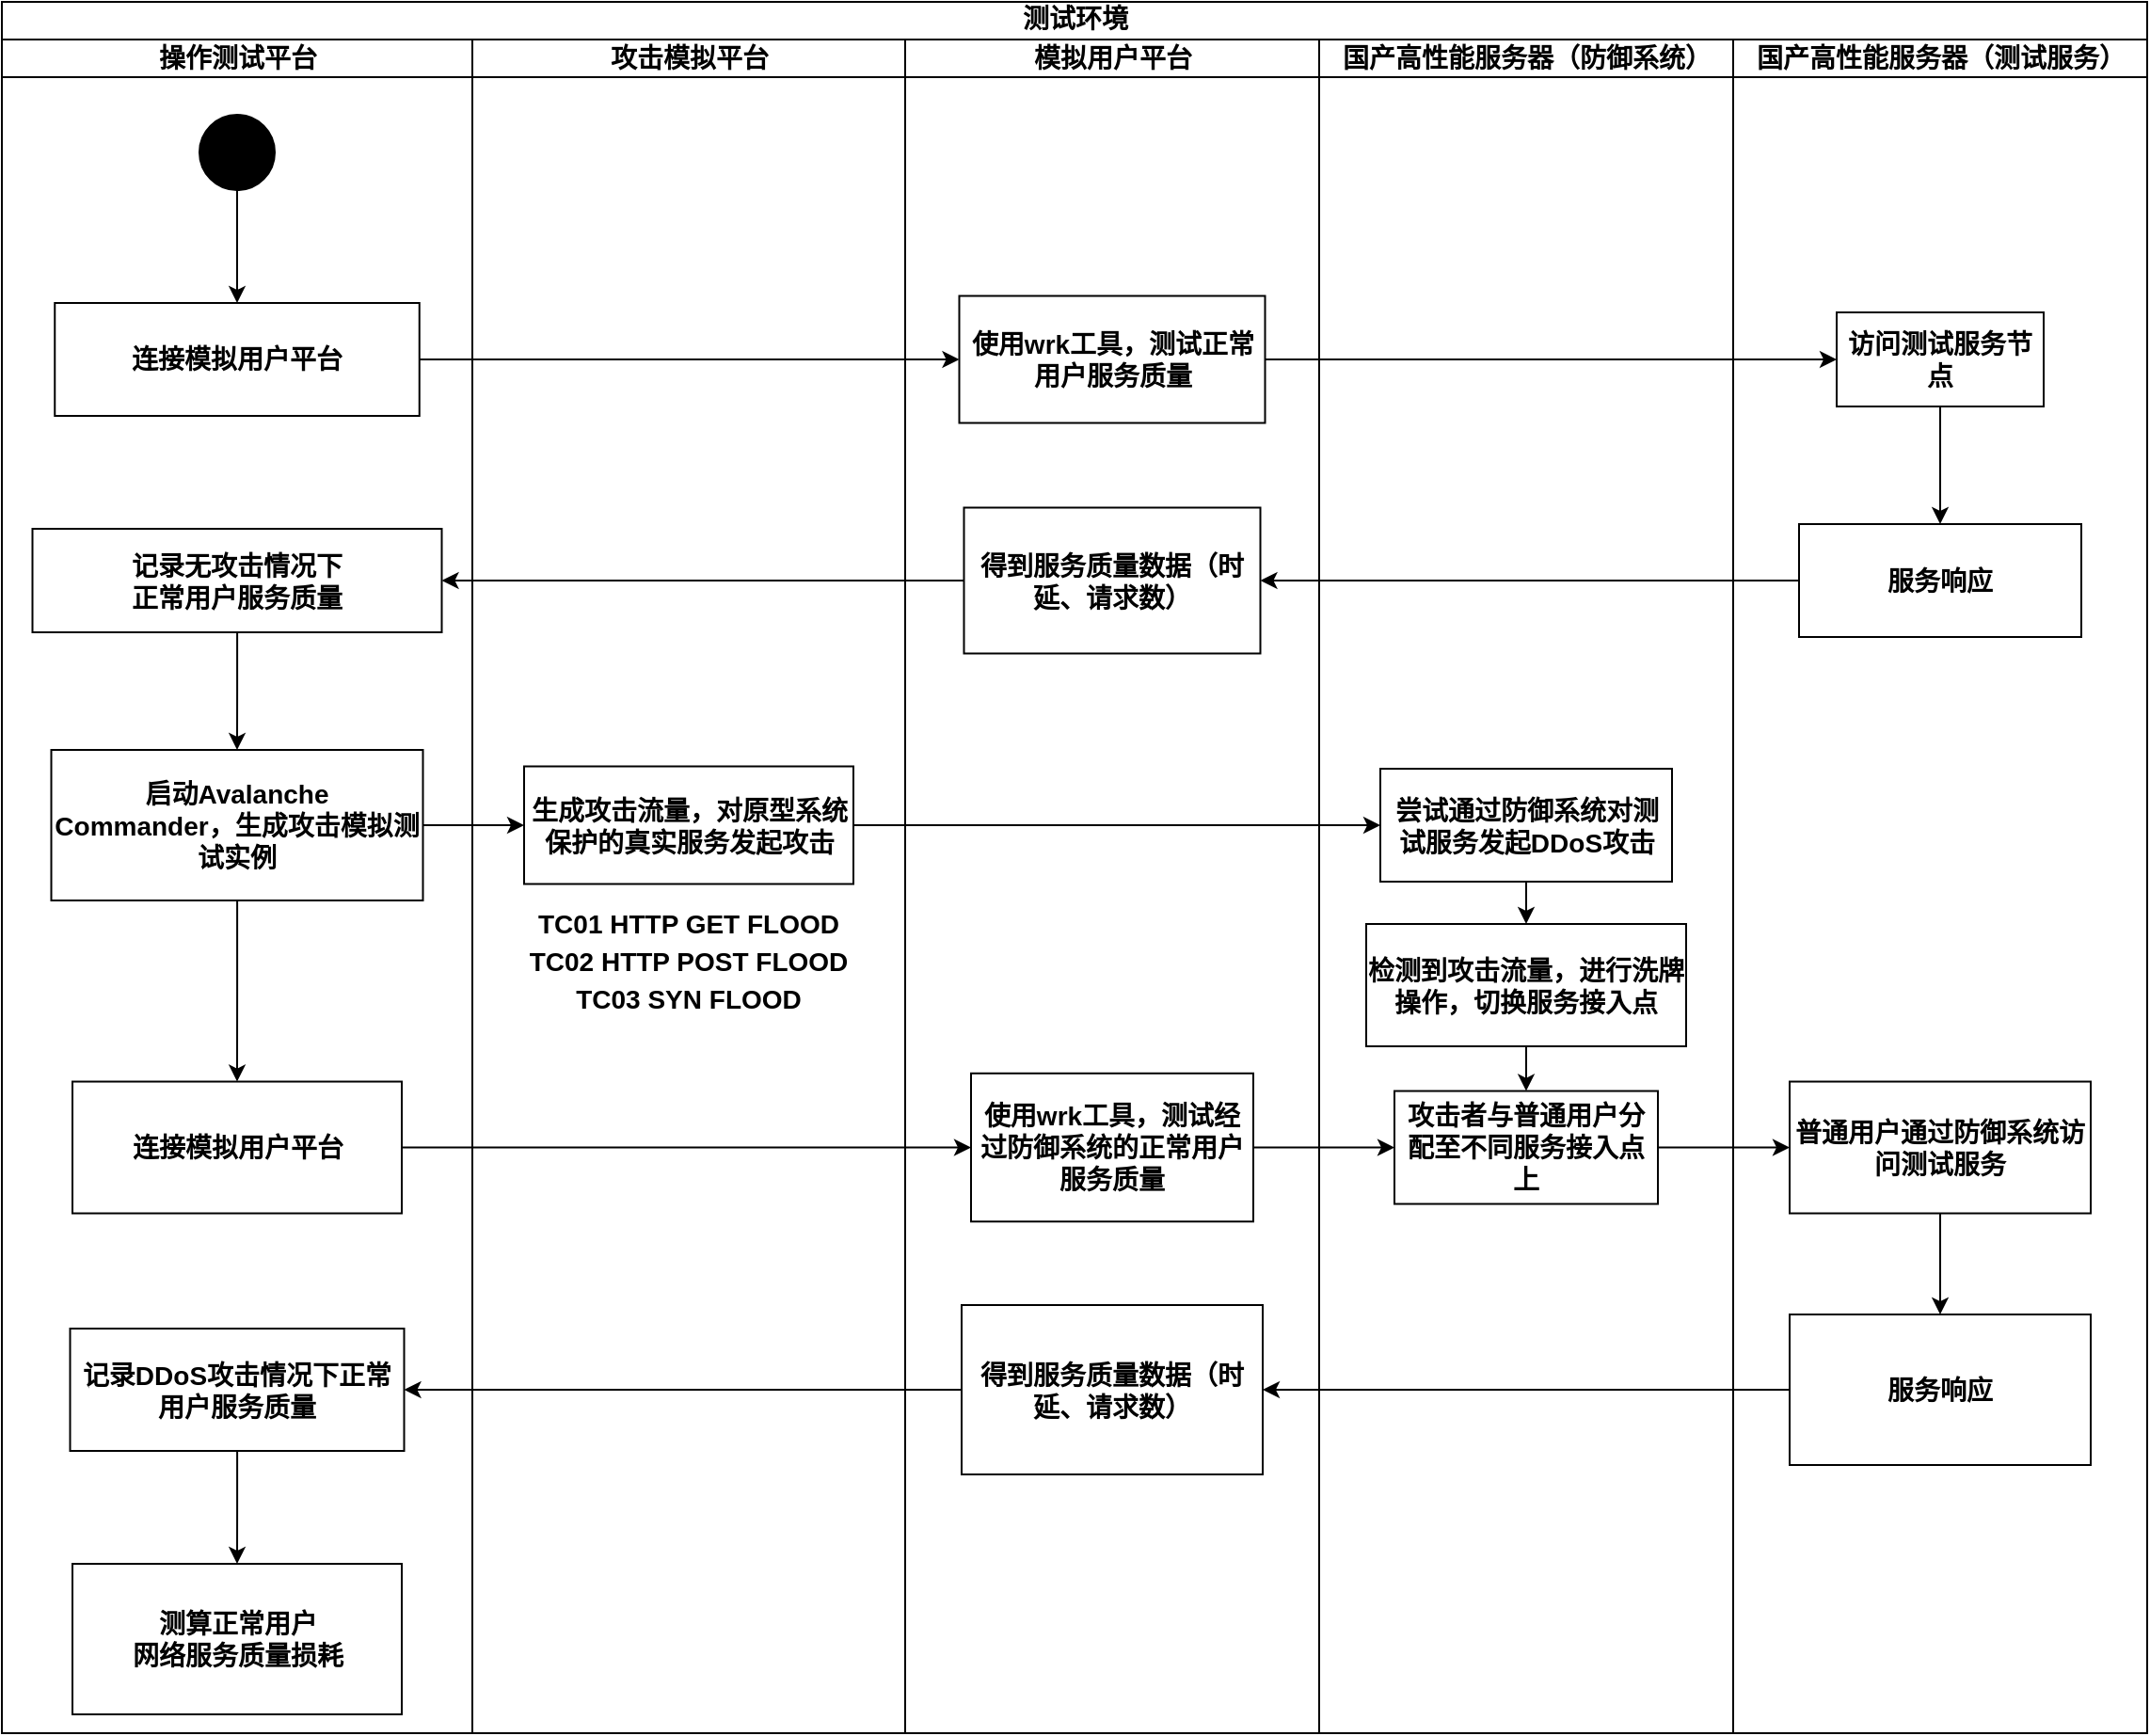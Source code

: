 <mxfile version="24.7.6">
  <diagram name="Page-1" id="0783ab3e-0a74-02c8-0abd-f7b4e66b4bec">
    <mxGraphModel dx="3013" dy="1233" grid="1" gridSize="10" guides="1" tooltips="1" connect="1" arrows="1" fold="1" page="1" pageScale="1" pageWidth="850" pageHeight="1100" background="none" math="0" shadow="0">
      <root>
        <mxCell id="0" />
        <mxCell id="1" parent="0" />
        <mxCell id="1c1d494c118603dd-1" value="测试环境" style="swimlane;html=1;childLayout=stackLayout;startSize=20;rounded=0;shadow=0;comic=0;labelBackgroundColor=none;strokeWidth=1;fontFamily=Verdana;fontSize=14;align=center;fontStyle=1" parent="1" vertex="1">
          <mxGeometry x="-635" y="20" width="1140" height="920" as="geometry" />
        </mxCell>
        <mxCell id="1c1d494c118603dd-2" value="操作测试平台" style="swimlane;html=1;startSize=20;fontSize=14;fontStyle=1" parent="1c1d494c118603dd-1" vertex="1">
          <mxGeometry y="20" width="250" height="900" as="geometry">
            <mxRectangle y="20" width="40" height="970" as="alternateBounds" />
          </mxGeometry>
        </mxCell>
        <mxCell id="c8bBNgQ8aryZoF3C_Iw8-72" style="edgeStyle=orthogonalEdgeStyle;rounded=0;orthogonalLoop=1;jettySize=auto;html=1;entryX=0.5;entryY=0;entryDx=0;entryDy=0;fontSize=14;fontStyle=1" parent="1c1d494c118603dd-2" source="60571a20871a0731-4" target="c8bBNgQ8aryZoF3C_Iw8-36" edge="1">
          <mxGeometry relative="1" as="geometry" />
        </mxCell>
        <mxCell id="60571a20871a0731-4" value="" style="ellipse;whiteSpace=wrap;html=1;rounded=0;shadow=0;comic=0;labelBackgroundColor=none;strokeWidth=1;fillColor=#000000;fontFamily=Verdana;fontSize=14;align=center;fontStyle=1" parent="1c1d494c118603dd-2" vertex="1">
          <mxGeometry x="105" y="40" width="40" height="40" as="geometry" />
        </mxCell>
        <mxCell id="c8bBNgQ8aryZoF3C_Iw8-36" value="连接模拟用户平台" style="html=1;whiteSpace=wrap;fontSize=14;fontStyle=1" parent="1c1d494c118603dd-2" vertex="1">
          <mxGeometry x="28.125" y="140" width="193.75" height="60" as="geometry" />
        </mxCell>
        <mxCell id="uV9IjcAgHgPdETeR11ij-34" style="edgeStyle=orthogonalEdgeStyle;rounded=0;orthogonalLoop=1;jettySize=auto;html=1;entryX=0.5;entryY=0;entryDx=0;entryDy=0;fontSize=14;" edge="1" parent="1c1d494c118603dd-2" source="c8bBNgQ8aryZoF3C_Iw8-46" target="c8bBNgQ8aryZoF3C_Iw8-48">
          <mxGeometry relative="1" as="geometry" />
        </mxCell>
        <mxCell id="c8bBNgQ8aryZoF3C_Iw8-46" value="记录无攻击情况下&lt;div style=&quot;font-size: 14px;&quot;&gt;正常用户服务质量&lt;/div&gt;" style="html=1;whiteSpace=wrap;fontSize=14;fontStyle=1" parent="1c1d494c118603dd-2" vertex="1">
          <mxGeometry x="16.25" y="260" width="217.5" height="55" as="geometry" />
        </mxCell>
        <mxCell id="c8bBNgQ8aryZoF3C_Iw8-48" value="&lt;font style=&quot;font-size: 14px;&quot; face=&quot;Helvetica&quot;&gt;启动&lt;span style=&quot;background-color: initial; font-size: 14px;&quot;&gt;Avalanche Commander，生成攻击模拟测试实例&lt;/span&gt;&lt;/font&gt;" style="html=1;whiteSpace=wrap;fontSize=14;fontStyle=1" parent="1c1d494c118603dd-2" vertex="1">
          <mxGeometry x="26.25" y="377.5" width="197.5" height="80" as="geometry" />
        </mxCell>
        <mxCell id="c8bBNgQ8aryZoF3C_Iw8-71" value="测算正常用户&lt;div style=&quot;font-size: 14px;&quot;&gt;网络服务质量损耗&lt;/div&gt;" style="html=1;whiteSpace=wrap;fontSize=14;fontStyle=1" parent="1c1d494c118603dd-2" vertex="1">
          <mxGeometry x="37.5" y="810" width="175" height="80" as="geometry" />
        </mxCell>
        <mxCell id="uV9IjcAgHgPdETeR11ij-24" style="edgeStyle=orthogonalEdgeStyle;rounded=0;orthogonalLoop=1;jettySize=auto;html=1;entryX=0.5;entryY=0;entryDx=0;entryDy=0;fontSize=14;fontStyle=1" edge="1" parent="1c1d494c118603dd-2" source="c8bBNgQ8aryZoF3C_Iw8-68" target="c8bBNgQ8aryZoF3C_Iw8-71">
          <mxGeometry relative="1" as="geometry">
            <mxPoint x="105" y="970" as="targetPoint" />
          </mxGeometry>
        </mxCell>
        <mxCell id="c8bBNgQ8aryZoF3C_Iw8-68" value="记录DDoS攻击情况下正常&lt;span style=&quot;background-color: initial; font-size: 14px;&quot;&gt;用户服务质量&lt;/span&gt;" style="html=1;whiteSpace=wrap;fontSize=14;fontStyle=1" parent="1c1d494c118603dd-2" vertex="1">
          <mxGeometry x="36.25" y="685" width="177.5" height="65" as="geometry" />
        </mxCell>
        <mxCell id="c8bBNgQ8aryZoF3C_Iw8-51" value="连接模拟用户平台" style="html=1;whiteSpace=wrap;fontSize=14;fontStyle=1" parent="1c1d494c118603dd-2" vertex="1">
          <mxGeometry x="37.5" y="553.76" width="175" height="70" as="geometry" />
        </mxCell>
        <mxCell id="uV9IjcAgHgPdETeR11ij-14" style="edgeStyle=orthogonalEdgeStyle;rounded=0;orthogonalLoop=1;jettySize=auto;html=1;entryX=0.5;entryY=0;entryDx=0;entryDy=0;fontSize=14;fontStyle=1" edge="1" parent="1c1d494c118603dd-2" source="c8bBNgQ8aryZoF3C_Iw8-48" target="c8bBNgQ8aryZoF3C_Iw8-51">
          <mxGeometry relative="1" as="geometry">
            <mxPoint x="100" y="470" as="targetPoint" />
          </mxGeometry>
        </mxCell>
        <mxCell id="1c1d494c118603dd-3" value="攻击模拟平台" style="swimlane;html=1;startSize=20;fontSize=14;fontStyle=1" parent="1c1d494c118603dd-1" vertex="1">
          <mxGeometry x="250" y="20" width="230" height="900" as="geometry" />
        </mxCell>
        <mxCell id="c8bBNgQ8aryZoF3C_Iw8-53" value="生成攻击流量，对原型系统保护的真实服务发起攻击" style="html=1;whiteSpace=wrap;fontSize=14;fontStyle=1" parent="1c1d494c118603dd-3" vertex="1">
          <mxGeometry x="27.5" y="386.25" width="175" height="62.5" as="geometry" />
        </mxCell>
        <mxCell id="uV9IjcAgHgPdETeR11ij-42" value="&lt;b&gt;TC01 HTTP GET FLOOD&lt;/b&gt;" style="text;html=1;align=center;verticalAlign=middle;whiteSpace=wrap;rounded=0;fontSize=14;" vertex="1" parent="1c1d494c118603dd-3">
          <mxGeometry x="20" y="460" width="190" height="20" as="geometry" />
        </mxCell>
        <mxCell id="uV9IjcAgHgPdETeR11ij-44" value="&lt;b&gt;TC03 SYN FLOOD&lt;/b&gt;" style="text;html=1;align=center;verticalAlign=middle;whiteSpace=wrap;rounded=0;fontSize=14;" vertex="1" parent="1c1d494c118603dd-3">
          <mxGeometry x="20" y="500" width="190" height="20" as="geometry" />
        </mxCell>
        <mxCell id="uV9IjcAgHgPdETeR11ij-43" value="&lt;b&gt;TC02 HTTP POST FLOOD&lt;/b&gt;" style="text;html=1;align=center;verticalAlign=middle;whiteSpace=wrap;rounded=0;fontSize=14;" vertex="1" parent="1c1d494c118603dd-3">
          <mxGeometry x="20" y="480" width="190" height="20" as="geometry" />
        </mxCell>
        <mxCell id="1c1d494c118603dd-4" value="模拟用户平台" style="swimlane;html=1;startSize=20;fontSize=14;fontStyle=1" parent="1c1d494c118603dd-1" vertex="1">
          <mxGeometry x="480" y="20" width="220" height="900" as="geometry" />
        </mxCell>
        <mxCell id="c8bBNgQ8aryZoF3C_Iw8-38" value="使用wrk工具，测试正常用户服务质量" style="html=1;whiteSpace=wrap;fontSize=14;fontStyle=1" parent="1c1d494c118603dd-4" vertex="1">
          <mxGeometry x="28.75" y="136.25" width="162.5" height="67.5" as="geometry" />
        </mxCell>
        <mxCell id="c8bBNgQ8aryZoF3C_Iw8-44" value="得到服务质量数据（时延、请求数）" style="html=1;whiteSpace=wrap;fontSize=14;fontStyle=1" parent="1c1d494c118603dd-4" vertex="1">
          <mxGeometry x="31.25" y="248.75" width="157.5" height="77.5" as="geometry" />
        </mxCell>
        <mxCell id="c8bBNgQ8aryZoF3C_Iw8-66" value="得到服务质量数据（时延、请求数）" style="html=1;whiteSpace=wrap;fontSize=14;fontStyle=1" parent="1c1d494c118603dd-4" vertex="1">
          <mxGeometry x="30" y="672.5" width="160" height="90" as="geometry" />
        </mxCell>
        <mxCell id="c8bBNgQ8aryZoF3C_Iw8-56" value="使用wrk工具，测试经过防御系统的正常用户服务质量" style="html=1;whiteSpace=wrap;fontSize=14;fontStyle=1" parent="1c1d494c118603dd-4" vertex="1">
          <mxGeometry x="35" y="549.38" width="150" height="78.75" as="geometry" />
        </mxCell>
        <mxCell id="c8bBNgQ8aryZoF3C_Iw8-6" value="国产高性能服务器（防御系统）" style="swimlane;html=1;startSize=20;fontSize=14;fontStyle=1" parent="1c1d494c118603dd-1" vertex="1">
          <mxGeometry x="700" y="20" width="220" height="900" as="geometry" />
        </mxCell>
        <mxCell id="uV9IjcAgHgPdETeR11ij-12" style="edgeStyle=orthogonalEdgeStyle;rounded=0;orthogonalLoop=1;jettySize=auto;html=1;entryX=0.5;entryY=0;entryDx=0;entryDy=0;fontSize=14;fontStyle=1" edge="1" parent="c8bBNgQ8aryZoF3C_Iw8-6" source="c8bBNgQ8aryZoF3C_Iw8-59" target="uV9IjcAgHgPdETeR11ij-13">
          <mxGeometry relative="1" as="geometry">
            <mxPoint x="115" y="480" as="targetPoint" />
          </mxGeometry>
        </mxCell>
        <mxCell id="c8bBNgQ8aryZoF3C_Iw8-59" value="尝试通过防御系统对测试服务发起DDoS攻击" style="html=1;whiteSpace=wrap;fontSize=14;fontStyle=1" parent="c8bBNgQ8aryZoF3C_Iw8-6" vertex="1">
          <mxGeometry x="32.5" y="387.5" width="155" height="60" as="geometry" />
        </mxCell>
        <mxCell id="c8bBNgQ8aryZoF3C_Iw8-61" value="攻击者与普通用户分配至不同服务接入点上" style="html=1;whiteSpace=wrap;fontSize=14;fontStyle=1" parent="c8bBNgQ8aryZoF3C_Iw8-6" vertex="1">
          <mxGeometry x="40" y="558.76" width="140" height="60" as="geometry" />
        </mxCell>
        <mxCell id="uV9IjcAgHgPdETeR11ij-20" style="edgeStyle=orthogonalEdgeStyle;rounded=0;orthogonalLoop=1;jettySize=auto;html=1;entryX=0.5;entryY=0;entryDx=0;entryDy=0;fontSize=14;fontStyle=1" edge="1" parent="c8bBNgQ8aryZoF3C_Iw8-6" source="uV9IjcAgHgPdETeR11ij-13" target="c8bBNgQ8aryZoF3C_Iw8-61">
          <mxGeometry relative="1" as="geometry">
            <mxPoint x="115" y="570" as="targetPoint" />
          </mxGeometry>
        </mxCell>
        <mxCell id="uV9IjcAgHgPdETeR11ij-13" value="检测到攻击流量，进行洗牌操作，切换服务接入点" style="rounded=0;whiteSpace=wrap;html=1;fontSize=14;fontStyle=1" vertex="1" parent="c8bBNgQ8aryZoF3C_Iw8-6">
          <mxGeometry x="25" y="470" width="170" height="65" as="geometry" />
        </mxCell>
        <mxCell id="uV9IjcAgHgPdETeR11ij-1" value="国产高性能服务器（测试服务）" style="swimlane;html=1;startSize=20;fontSize=14;fontStyle=1" vertex="1" parent="1c1d494c118603dd-1">
          <mxGeometry x="920" y="20" width="220" height="900" as="geometry" />
        </mxCell>
        <mxCell id="uV9IjcAgHgPdETeR11ij-5" value="服务响应" style="html=1;whiteSpace=wrap;fontSize=14;fontStyle=1" vertex="1" parent="uV9IjcAgHgPdETeR11ij-1">
          <mxGeometry x="35" y="257.5" width="150" height="60" as="geometry" />
        </mxCell>
        <mxCell id="uV9IjcAgHgPdETeR11ij-29" style="edgeStyle=orthogonalEdgeStyle;rounded=0;orthogonalLoop=1;jettySize=auto;html=1;entryX=0.5;entryY=0;entryDx=0;entryDy=0;fontSize=14;fontStyle=1" edge="1" parent="uV9IjcAgHgPdETeR11ij-1" source="uV9IjcAgHgPdETeR11ij-7" target="uV9IjcAgHgPdETeR11ij-10">
          <mxGeometry relative="1" as="geometry" />
        </mxCell>
        <mxCell id="uV9IjcAgHgPdETeR11ij-7" value="普通用户通过防御系统访问测试服务" style="html=1;whiteSpace=wrap;fontSize=14;fontStyle=1" vertex="1" parent="uV9IjcAgHgPdETeR11ij-1">
          <mxGeometry x="30" y="553.76" width="160" height="70" as="geometry" />
        </mxCell>
        <mxCell id="uV9IjcAgHgPdETeR11ij-26" style="edgeStyle=orthogonalEdgeStyle;rounded=0;orthogonalLoop=1;jettySize=auto;html=1;fontSize=14;fontStyle=1" edge="1" parent="uV9IjcAgHgPdETeR11ij-1" source="c8bBNgQ8aryZoF3C_Iw8-40" target="uV9IjcAgHgPdETeR11ij-5">
          <mxGeometry relative="1" as="geometry" />
        </mxCell>
        <mxCell id="c8bBNgQ8aryZoF3C_Iw8-40" value="访问测试服务节点" style="html=1;whiteSpace=wrap;fontSize=14;fontStyle=1" parent="uV9IjcAgHgPdETeR11ij-1" vertex="1">
          <mxGeometry x="55" y="145" width="110" height="50" as="geometry" />
        </mxCell>
        <mxCell id="uV9IjcAgHgPdETeR11ij-10" value="服务响应" style="html=1;whiteSpace=wrap;fontSize=14;fontStyle=1" vertex="1" parent="uV9IjcAgHgPdETeR11ij-1">
          <mxGeometry x="30" y="677.5" width="160" height="80" as="geometry" />
        </mxCell>
        <mxCell id="c8bBNgQ8aryZoF3C_Iw8-39" style="edgeStyle=orthogonalEdgeStyle;rounded=0;orthogonalLoop=1;jettySize=auto;html=1;entryX=0;entryY=0.5;entryDx=0;entryDy=0;fontSize=14;fontStyle=1" parent="1c1d494c118603dd-1" source="c8bBNgQ8aryZoF3C_Iw8-38" edge="1" target="c8bBNgQ8aryZoF3C_Iw8-40">
          <mxGeometry relative="1" as="geometry">
            <mxPoint x="810" y="185" as="targetPoint" />
          </mxGeometry>
        </mxCell>
        <mxCell id="uV9IjcAgHgPdETeR11ij-4" style="edgeStyle=orthogonalEdgeStyle;rounded=0;orthogonalLoop=1;jettySize=auto;html=1;entryX=1;entryY=0.5;entryDx=0;entryDy=0;fontSize=14;fontStyle=1" edge="1" parent="1c1d494c118603dd-1" source="uV9IjcAgHgPdETeR11ij-5" target="c8bBNgQ8aryZoF3C_Iw8-44">
          <mxGeometry relative="1" as="geometry">
            <mxPoint x="920" y="295" as="targetPoint" />
          </mxGeometry>
        </mxCell>
        <mxCell id="uV9IjcAgHgPdETeR11ij-22" style="edgeStyle=orthogonalEdgeStyle;rounded=0;orthogonalLoop=1;jettySize=auto;html=1;entryX=1;entryY=0.5;entryDx=0;entryDy=0;fontSize=14;fontStyle=1" edge="1" parent="1c1d494c118603dd-1" source="uV9IjcAgHgPdETeR11ij-10" target="c8bBNgQ8aryZoF3C_Iw8-66">
          <mxGeometry relative="1" as="geometry" />
        </mxCell>
        <mxCell id="uV9IjcAgHgPdETeR11ij-23" style="edgeStyle=orthogonalEdgeStyle;rounded=0;orthogonalLoop=1;jettySize=auto;html=1;entryX=1;entryY=0.5;entryDx=0;entryDy=0;fontSize=14;fontStyle=1" edge="1" parent="1c1d494c118603dd-1" source="c8bBNgQ8aryZoF3C_Iw8-66" target="c8bBNgQ8aryZoF3C_Iw8-68">
          <mxGeometry relative="1" as="geometry" />
        </mxCell>
        <mxCell id="uV9IjcAgHgPdETeR11ij-31" style="edgeStyle=orthogonalEdgeStyle;rounded=0;orthogonalLoop=1;jettySize=auto;html=1;entryX=1;entryY=0.5;entryDx=0;entryDy=0;fontSize=14;fontStyle=1" edge="1" parent="1c1d494c118603dd-1" source="c8bBNgQ8aryZoF3C_Iw8-44" target="c8bBNgQ8aryZoF3C_Iw8-46">
          <mxGeometry relative="1" as="geometry" />
        </mxCell>
        <mxCell id="uV9IjcAgHgPdETeR11ij-32" style="edgeStyle=orthogonalEdgeStyle;rounded=0;orthogonalLoop=1;jettySize=auto;html=1;entryX=0;entryY=0.5;entryDx=0;entryDy=0;fontSize=14;fontStyle=1" edge="1" parent="1c1d494c118603dd-1" source="c8bBNgQ8aryZoF3C_Iw8-36" target="c8bBNgQ8aryZoF3C_Iw8-38">
          <mxGeometry relative="1" as="geometry" />
        </mxCell>
        <mxCell id="uV9IjcAgHgPdETeR11ij-33" style="edgeStyle=orthogonalEdgeStyle;rounded=0;orthogonalLoop=1;jettySize=auto;html=1;fontSize=14;" edge="1" parent="1c1d494c118603dd-1" source="c8bBNgQ8aryZoF3C_Iw8-53" target="c8bBNgQ8aryZoF3C_Iw8-59">
          <mxGeometry relative="1" as="geometry" />
        </mxCell>
        <mxCell id="uV9IjcAgHgPdETeR11ij-35" style="edgeStyle=orthogonalEdgeStyle;rounded=0;orthogonalLoop=1;jettySize=auto;html=1;entryX=0;entryY=0.5;entryDx=0;entryDy=0;fontSize=14;" edge="1" parent="1c1d494c118603dd-1" source="c8bBNgQ8aryZoF3C_Iw8-48" target="c8bBNgQ8aryZoF3C_Iw8-53">
          <mxGeometry relative="1" as="geometry" />
        </mxCell>
        <mxCell id="uV9IjcAgHgPdETeR11ij-37" style="edgeStyle=orthogonalEdgeStyle;rounded=0;orthogonalLoop=1;jettySize=auto;html=1;entryX=0;entryY=0.5;entryDx=0;entryDy=0;fontSize=14;" edge="1" parent="1c1d494c118603dd-1" source="c8bBNgQ8aryZoF3C_Iw8-61" target="uV9IjcAgHgPdETeR11ij-7">
          <mxGeometry relative="1" as="geometry" />
        </mxCell>
        <mxCell id="uV9IjcAgHgPdETeR11ij-39" style="edgeStyle=orthogonalEdgeStyle;rounded=0;orthogonalLoop=1;jettySize=auto;html=1;fontSize=14;" edge="1" parent="1c1d494c118603dd-1" source="c8bBNgQ8aryZoF3C_Iw8-56" target="c8bBNgQ8aryZoF3C_Iw8-61">
          <mxGeometry relative="1" as="geometry" />
        </mxCell>
        <mxCell id="uV9IjcAgHgPdETeR11ij-17" style="edgeStyle=orthogonalEdgeStyle;rounded=0;orthogonalLoop=1;jettySize=auto;html=1;entryX=0;entryY=0.5;entryDx=0;entryDy=0;fontSize=14;fontStyle=1" edge="1" parent="1c1d494c118603dd-1" source="c8bBNgQ8aryZoF3C_Iw8-51" target="c8bBNgQ8aryZoF3C_Iw8-56">
          <mxGeometry relative="1" as="geometry" />
        </mxCell>
      </root>
    </mxGraphModel>
  </diagram>
</mxfile>
